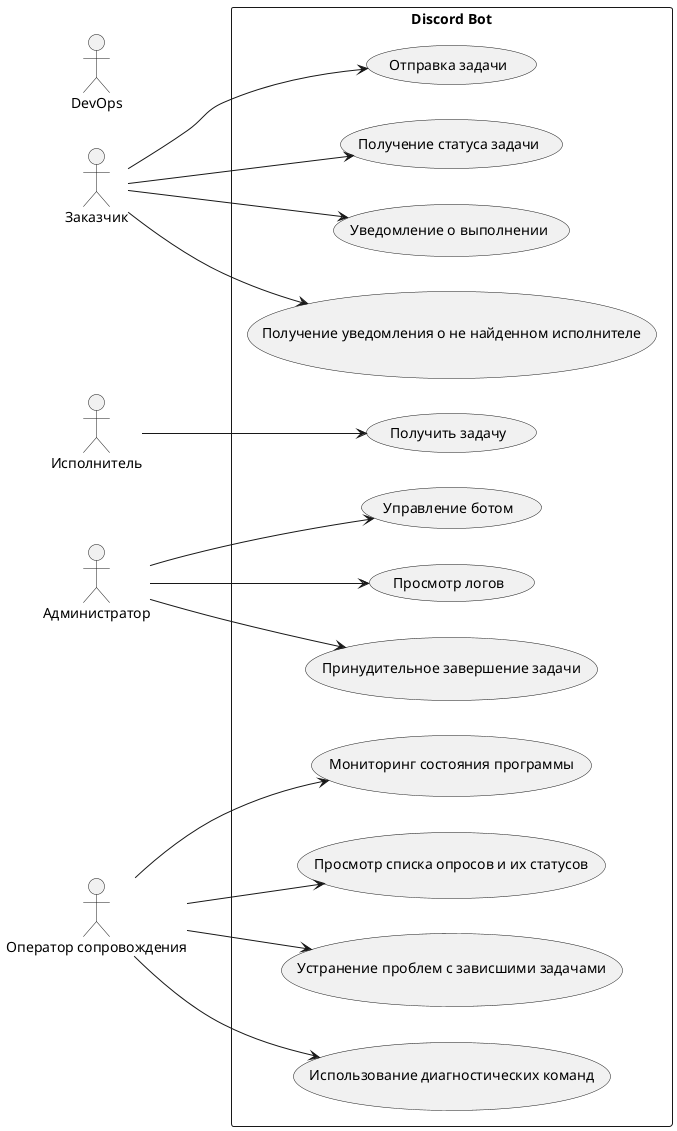 ﻿@startuml UseCaseDiagram

left to right direction
skinparam packageStyle rectangle

actor "Заказчик" as Requester
actor "Исполнитель" as Executor
actor "Администратор" as Admin
actor "DevOps" as DevOps
actor "Оператор сопровождения" as SupportOperator

package "Discord Bot" {
  ' прецеденты заказчика
  usecase "Отправка задачи" as UC1
  usecase "Получение статуса задачи" as UC2
  usecase "Уведомление о выполнении" as UC3
  usecase "Получение уведомления о не найденном исполнителе" as UC4

  ' прецеденты исполнителя
  usecase "Получить задачу" as UC5

  ' прецеденты администратора
  usecase "Управление ботом" as UC6
  usecase "Просмотр логов" as UC7
  usecase "Принудительное завершение задачи" as UC8
  
  ' прецеденты оператора сопровождения
  usecase "Мониторинг состояния программы" as UC9
  usecase "Просмотр списка опросов и их статусов" as UC10
  usecase "Устранение проблем с зависшими задачами" as UC11
  usecase "Использование диагностических команд" as UC12
}

Requester --> UC1
Requester --> UC2
Requester --> UC3
Requester --> UC4

Executor --> UC5

Admin --> UC6
Admin --> UC7
Admin --> UC8

SupportOperator --> UC9
SupportOperator --> UC10
SupportOperator --> UC11
SupportOperator --> UC12

@enduml
